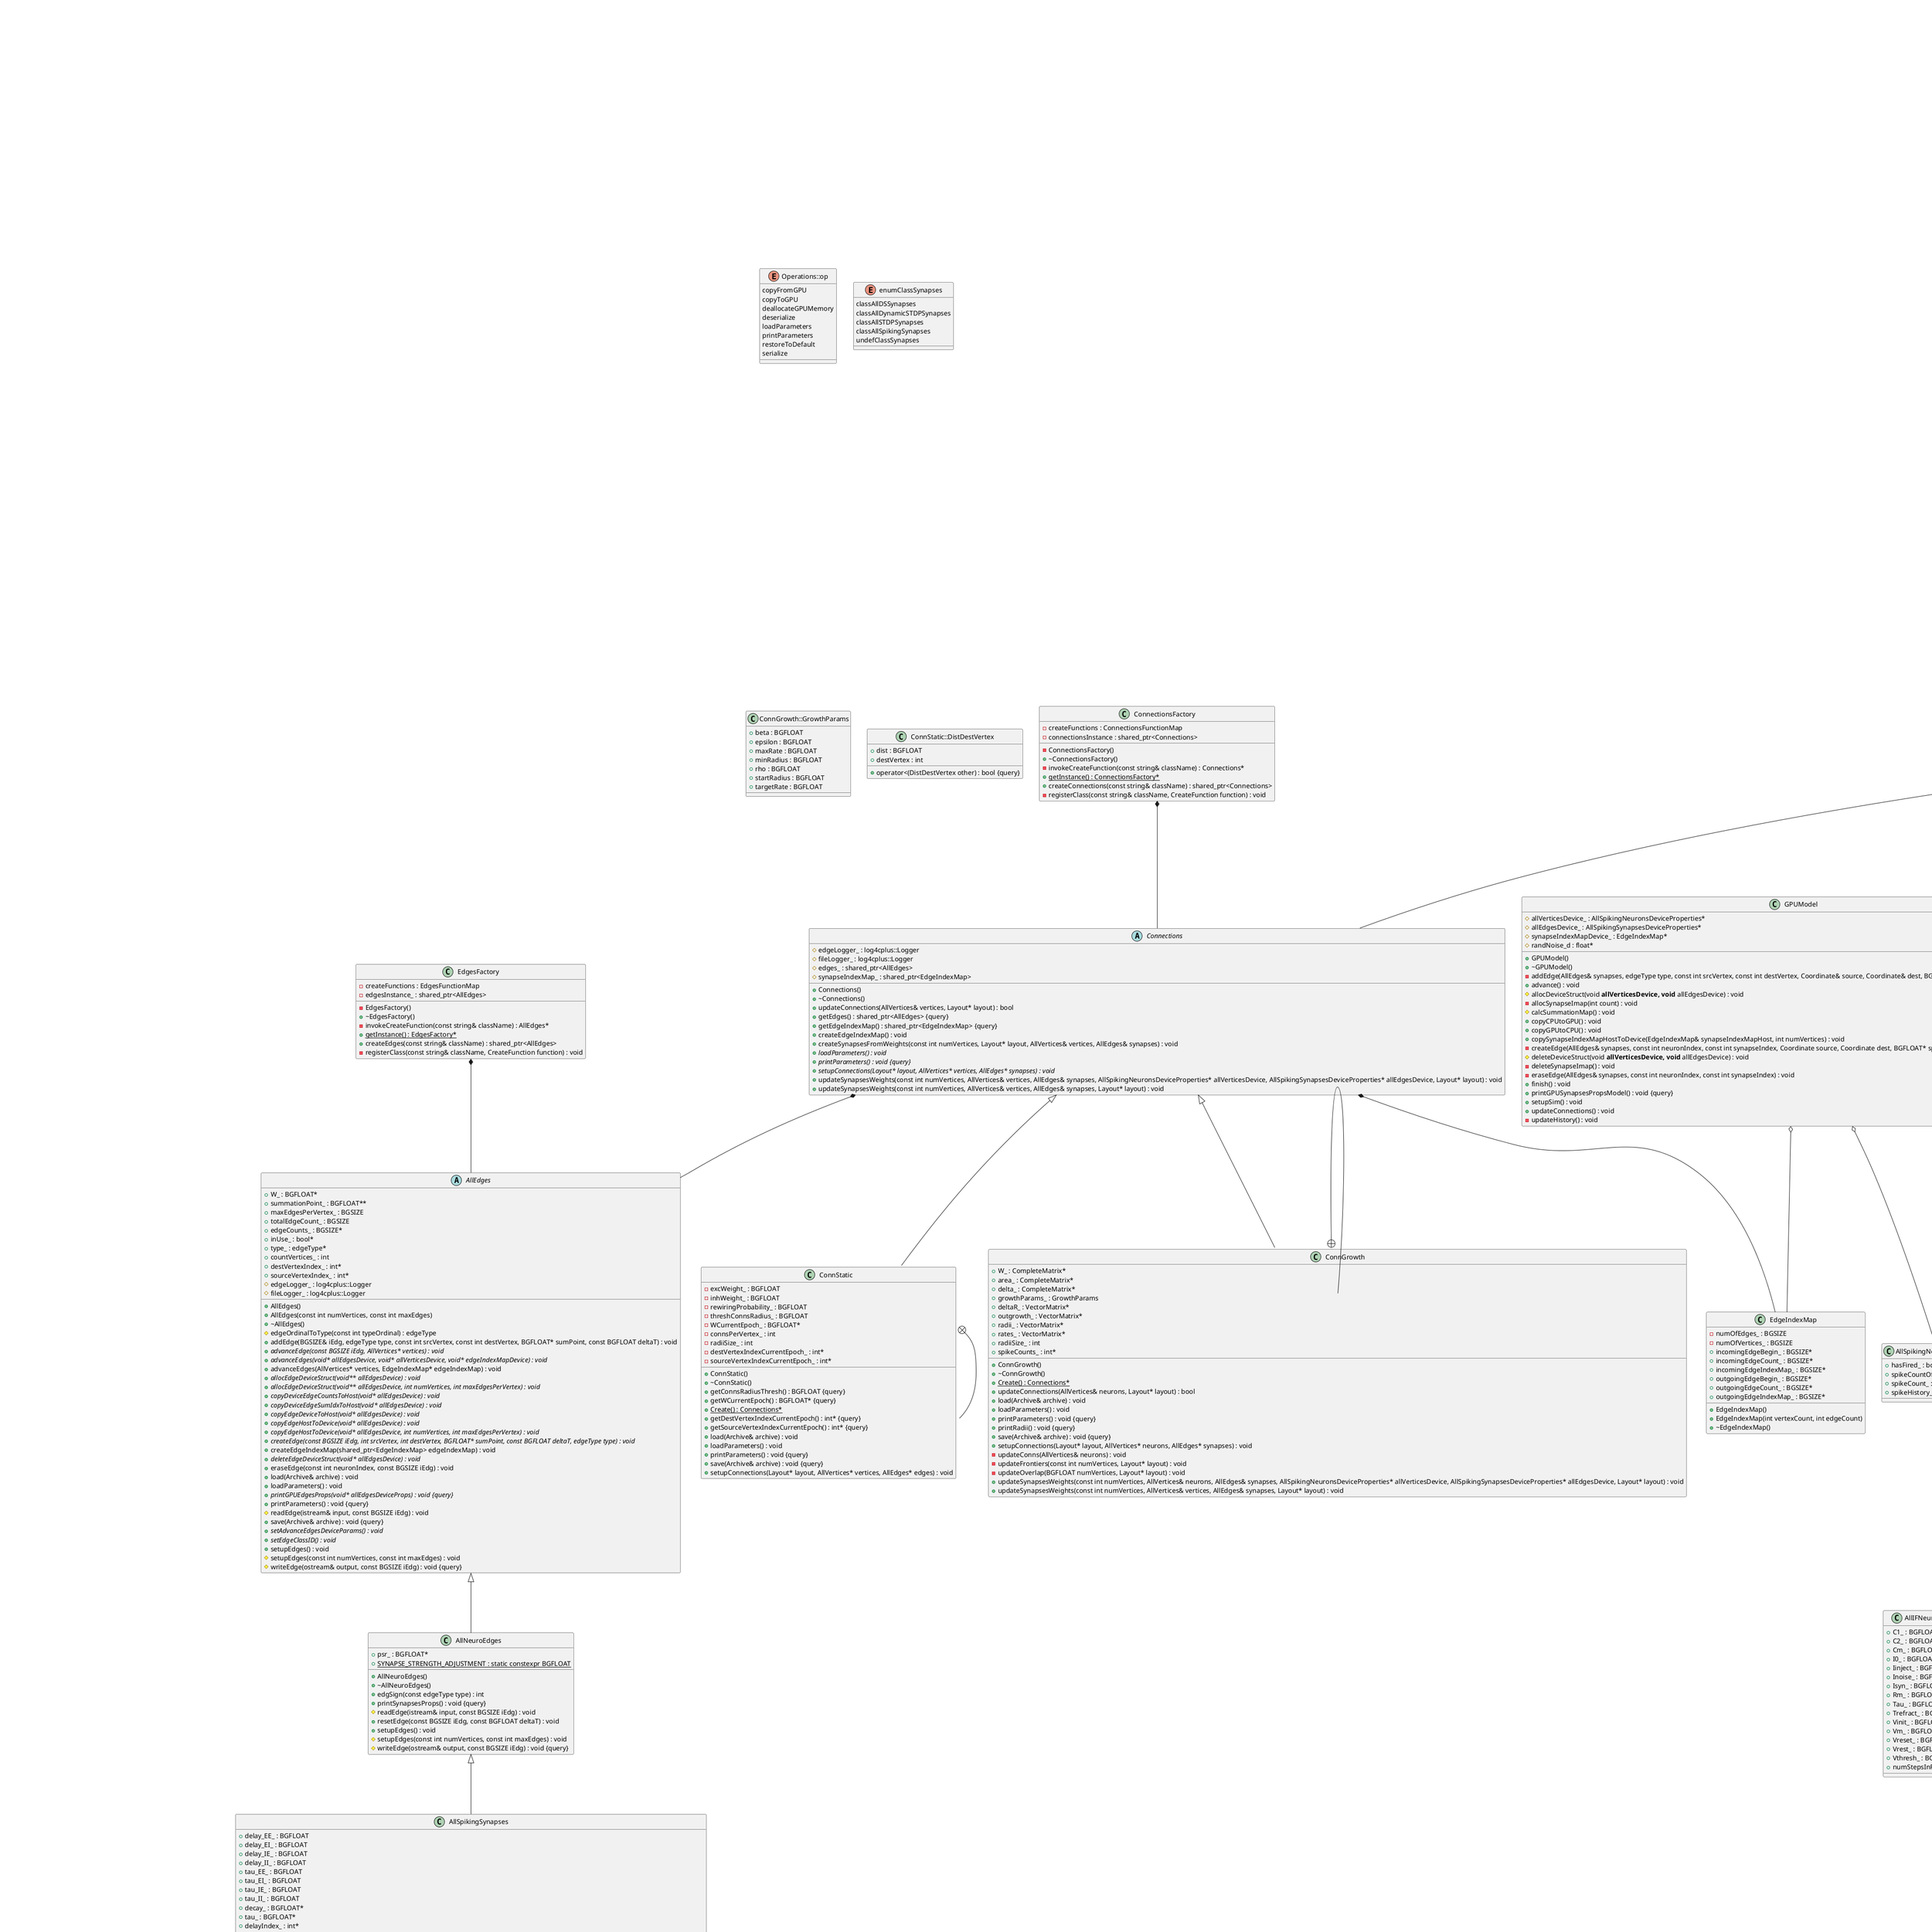 @startuml GraphittiClassDiagram





/' Objects '/

class AllDSSynapses {
	+AllDSSynapses()
	+AllDSSynapses(const int numVertices, const int maxEdges)
	+~AllDSSynapses()
	+{static} Create() : AllEdges*
	+D_ : BGFLOAT*
	+F_ : BGFLOAT*
	+U_ : BGFLOAT*
	+r_ : BGFLOAT*
	+u_ : BGFLOAT*
	+lastSpike_ : uint64_t*
	#allocDeviceStruct(AllDSSynapsesDeviceProperties& allEdges, int numVertices, int maxEdgesPerVertex) : void
	+allocEdgeDeviceStruct(void** allEdgesDevice) : void
	+allocEdgeDeviceStruct(void** allEdgesDevice, int numVertices, int maxEdgesPerVertex) : void
	#changePSR(const BGSIZE iEdg, const BGFLOAT deltaT) : void
	#copyDeviceToHost(AllDSSynapsesDeviceProperties& allEdgesDeviceProps) : void
	+copyEdgeDeviceToHost(void* allEdgesDevice) : void
	+copyEdgeHostToDevice(void* allEdgesDevice) : void
	+copyEdgeHostToDevice(void* allEdgesDevice, int numVertices, int maxEdgesPerVertex) : void
	#copyHostToDevice(void* allEdgesDevice, AllDSSynapsesDeviceProperties& allEdgesDeviceProps, int numVertices, int maxEdgesPerVertex) : void
	+createEdge(const BGSIZE iEdg, int srcVertex, int destVertex, BGFLOAT* sumPoint, const BGFLOAT deltaT, edgeType type) : void
	#deleteDeviceStruct(AllDSSynapsesDeviceProperties& allEdgesDeviceProps) : void
	+deleteEdgeDeviceStruct(void* allEdgesDevice) : void
	+printGPUEdgesProps(void* allEdgesDeviceProps) : void {query}
	+printParameters() : void {query}
	+printSynapsesProps() : void {query}
	#readEdge(istream& input, const BGSIZE iEdg) : void
	+resetEdge(const BGSIZE iEdg, const BGFLOAT deltaT) : void
	+setEdgeClassID() : void
	+setupEdges() : void
	#setupEdges(const int numVertices, const int maxEdges) : void
	#writeEdge(ostream& output, const BGSIZE iEdg) : void {query}
}


class AllDynamicSTDPSynapses {
	+AllDynamicSTDPSynapses()
	+AllDynamicSTDPSynapses(const int numVertices, const int maxEdges)
	+~AllDynamicSTDPSynapses()
	+{static} Create() : AllEdges*
	+D_ : BGFLOAT*
	+F_ : BGFLOAT*
	+U_ : BGFLOAT*
	+r_ : BGFLOAT*
	+u_ : BGFLOAT*
	+lastSpike_ : uint64_t*
	#allocDeviceStruct(AllDynamicSTDPSynapsesDeviceProperties& allEdges, int numVertices, int maxEdgesPerVertex) : void
	+allocEdgeDeviceStruct(void** allEdgesDevice) : void
	+allocEdgeDeviceStruct(void** allEdgesDevice, int numVertices, int maxEdgesPerVertex) : void
	#changePSR(const BGSIZE iEdg, const BGFLOAT deltaT) : void
	#copyDeviceToHost(AllDynamicSTDPSynapsesDeviceProperties& allEdgesDeviceProps) : void
	+copyEdgeDeviceToHost(void* allEdgesDevice) : void
	+copyEdgeHostToDevice(void* allEdgesDevice) : void
	+copyEdgeHostToDevice(void* allEdgesDevice, int numVertices, int maxEdgesPerVertex) : void
	#copyHostToDevice(void* allEdgesDevice, AllDynamicSTDPSynapsesDeviceProperties& allEdgesDeviceProps, int numVertices, int maxEdgesPerVertex) : void
	+createEdge(const BGSIZE iEdg, int srcVertex, int destVertex, BGFLOAT* sumPoint, const BGFLOAT deltaT, edgeType type) : void
	#deleteDeviceStruct(AllDynamicSTDPSynapsesDeviceProperties& allEdgesDeviceProps) : void
	+deleteEdgeDeviceStruct(void* allEdgesDevice) : void
	+printGPUEdgesProps(void* allEdgesDeviceProps) : void {query}
	+printParameters() : void {query}
	+printSynapsesProps() : void {query}
	#readEdge(istream& input, const BGSIZE iEdg) : void
	+resetEdge(const BGSIZE iEdg, const BGFLOAT deltaT) : void
	+setEdgeClassID() : void
	+setupEdges() : void
	#setupEdges(const int numVertices, const int maxEdges) : void
	#writeEdge(ostream& output, const BGSIZE iEdg) : void {query}
}


abstract class AllEdges {
	+AllEdges()
	+AllEdges(const int numVertices, const int maxEdges)
	+~AllEdges()
	+W_ : BGFLOAT*
	+summationPoint_ : BGFLOAT**
	+maxEdgesPerVertex_ : BGSIZE
	+totalEdgeCount_ : BGSIZE
	+edgeCounts_ : BGSIZE*
	+inUse_ : bool*
	#edgeOrdinalToType(const int typeOrdinal) : edgeType
	+type_ : edgeType*
	+countVertices_ : int
	+destVertexIndex_ : int*
	+sourceVertexIndex_ : int*
	#edgeLogger_ : log4cplus::Logger
	#fileLogger_ : log4cplus::Logger
	+addEdge(BGSIZE& iEdg, edgeType type, const int srcVertex, const int destVertex, BGFLOAT* sumPoint, const BGFLOAT deltaT) : void
	+{abstract} advanceEdge(const BGSIZE iEdg, AllVertices* vertices) : void
	+{abstract} advanceEdges(void* allEdgesDevice, void* allVerticesDevice, void* edgeIndexMapDevice) : void
	+advanceEdges(AllVertices* vertices, EdgeIndexMap* edgeIndexMap) : void
	+{abstract} allocEdgeDeviceStruct(void** allEdgesDevice) : void
	+{abstract} allocEdgeDeviceStruct(void** allEdgesDevice, int numVertices, int maxEdgesPerVertex) : void
	+{abstract} copyDeviceEdgeCountsToHost(void* allEdgesDevice) : void
	+{abstract} copyDeviceEdgeSumIdxToHost(void* allEdgesDevice) : void
	+{abstract} copyEdgeDeviceToHost(void* allEdgesDevice) : void
	+{abstract} copyEdgeHostToDevice(void* allEdgesDevice) : void
	+{abstract} copyEdgeHostToDevice(void* allEdgesDevice, int numVertices, int maxEdgesPerVertex) : void
	+{abstract} createEdge(const BGSIZE iEdg, int srcVertex, int destVertex, BGFLOAT* sumPoint, const BGFLOAT deltaT, edgeType type) : void
	+createEdgeIndexMap(shared_ptr<EdgeIndexMap> edgeIndexMap) : void
	+{abstract} deleteEdgeDeviceStruct(void* allEdgesDevice) : void
	+eraseEdge(const int neuronIndex, const BGSIZE iEdg) : void
	+load(Archive& archive) : void
	+loadParameters() : void
	+{abstract} printGPUEdgesProps(void* allEdgesDeviceProps) : void {query}
	+printParameters() : void {query}
	#readEdge(istream& input, const BGSIZE iEdg) : void
	+save(Archive& archive) : void {query}
	+{abstract} setAdvanceEdgesDeviceParams() : void
	+{abstract} setEdgeClassID() : void
	+setupEdges() : void
	#setupEdges(const int numVertices, const int maxEdges) : void
	#writeEdge(ostream& output, const BGSIZE iEdg) : void {query}
}


class AllIFNeurons {
	+AllIFNeurons()
	+~AllIFNeurons()
	-IinjectRange_ : BGFLOAT
	-InoiseRange_ : BGFLOAT
	-VinitRange_ : BGFLOAT
	-VresetRange_ : BGFLOAT
	-VrestingRange_ : BGFLOAT
	-VthreshRange_ : BGFLOAT
	-starterVresetRange_ : BGFLOAT
	-starterVthreshRange_ : BGFLOAT
	+C1_ : BGFLOAT*
	+C2_ : BGFLOAT*
	+Cm_ : BGFLOAT*
	+I0_ : BGFLOAT*
	+Iinject_ : BGFLOAT*
	+Inoise_ : BGFLOAT*
	+Isyn_ : BGFLOAT*
	+Rm_ : BGFLOAT*
	+Tau_ : BGFLOAT*
	+Trefract_ : BGFLOAT*
	+Vinit_ : BGFLOAT*
	+Vm_ : BGFLOAT*
	+Vreset_ : BGFLOAT*
	+Vrest_ : BGFLOAT*
	+Vthresh_ : BGFLOAT*
	+numStepsInRefractoryPeriod_ : int*
	+toString(const int index) : string {query}
	+advanceVertices(AllEdges& synapses, void* allVerticesDevice, void* allEdgesDevice, float* randNoise, EdgeIndexMap* edgeIndexMapDevice) : void
	#allocDeviceStruct(AllIFNeuronsDeviceProperties& allVerticesDevice) : void
	+allocNeuronDeviceStruct(void** allVerticesDevice) : void
	+clearNeuronSpikeCounts(void* allVerticesDevice) : void
	#copyDeviceToHost(AllIFNeuronsDeviceProperties& allVerticesDevice) : void
	#copyHostToDevice(AllIFNeuronsDeviceProperties& allVerticesDevice) : void
	+copyNeuronDeviceSpikeCountsToHost(void* allVerticesDevice) : void
	+copyNeuronDeviceSpikeHistoryToHost(void* allVerticesDevice) : void
	+copyNeuronDeviceToHost(void* allVerticesDevice) : void
	+copyNeuronHostToDevice(void* allVerticesDevice) : void
	+createAllVertices(Layout* layout) : void
	#createNeuron(int neuronIndex, Layout* layout) : void
	#deleteDeviceStruct(AllIFNeuronsDeviceProperties& allVerticesDevice) : void
	+deleteNeuronDeviceStruct(void* allVerticesDevice) : void
	+deserialize(istream& input) : void
	#initNeuronConstsFromParamValues(int neuronIndex, const BGFLOAT deltaT) : void
	+loadParameters() : void
	+printParameters() : void {query}
	#readNeuron(istream& input, int i) : void
	+serialize(ostream& output) : void {query}
	#setNeuronDefaults(const int index) : void
	+setupVertices() : void
	#writeNeuron(ostream& output, int i) : void {query}
}


class AllIZHNeurons {
	+AllIZHNeurons()
	+~AllIZHNeurons()
	+{static} Create() : AllVertices*
	-excAconst_ : BGFLOAT
	-excBconst_ : BGFLOAT
	-excCconst_ : BGFLOAT
	-excDconst_ : BGFLOAT
	-inhAconst_ : BGFLOAT
	-inhBconst_ : BGFLOAT
	-inhCconst_ : BGFLOAT
	-inhDconst_ : BGFLOAT
	+Aconst_ : BGFLOAT*
	+Bconst_ : BGFLOAT*
	+C3_ : BGFLOAT*
	+Cconst_ : BGFLOAT*
	+Dconst_ : BGFLOAT*
	+u_ : BGFLOAT*
	-{static} DEFAULT_a : static constexpr BGFLOAT
	-{static} DEFAULT_b : static constexpr BGFLOAT
	-{static} DEFAULT_c : static constexpr BGFLOAT
	-{static} DEFAULT_d : static constexpr BGFLOAT
	+toString(const int index) : string {query}
	#advanceNeuron(const int index) : void
	+advanceVertices(AllEdges& synapses, void* allVerticesDevice, void* allEdgesDevice, float* randNoise, EdgeIndexMap* edgeIndexMapDevice) : void
	#allocDeviceStruct(AllIZHNeuronsDeviceProperties& allVerticesDevice) : void
	+allocNeuronDeviceStruct(void** allVerticesDevice) : void
	+clearNeuronSpikeCounts(void* allVerticesDevice) : void
	#copyDeviceToHost(AllIZHNeuronsDeviceProperties& allVerticesDevice) : void
	#copyHostToDevice(AllIZHNeuronsDeviceProperties& allVerticesDevice) : void
	+copyNeuronDeviceSpikeCountsToHost(void* allVerticesDevice) : void
	+copyNeuronDeviceSpikeHistoryToHost(void* allVerticesDevice) : void
	+copyNeuronDeviceToHost(void* allVerticesDevice) : void
	+copyNeuronHostToDevice(void* allVerticesDevice) : void
	+createAllVertices(Layout* layout) : void
	#createNeuron(int neuronIndex, Layout* layout) : void
	#deleteDeviceStruct(AllIZHNeuronsDeviceProperties& allVerticesDevice) : void
	+deleteNeuronDeviceStruct(void* allVerticesDevice) : void
	+deserialize(istream& input) : void
	#fire(const int index) : void
	#initNeuronConstsFromParamValues(int neuronIndex, const BGFLOAT deltaT) : void
	+printParameters() : void {query}
	#readNeuron(istream& input, int index) : void
	+serialize(ostream& output) : void {query}
	#setNeuronDefaults(const int index) : void
	+setupVertices() : void
	#writeNeuron(ostream& output, int index) : void {query}
}


class AllLIFNeurons {
	+AllLIFNeurons()
	+~AllLIFNeurons()
	+{static} Create() : AllVertices*
	#advanceNeuron(const int index) : void
	+advanceVertices(AllEdges& synapses, void* allVerticesDevice, void* allEdgesDevice, float* randNoise, EdgeIndexMap* edgeIndexMapDevice) : void
	#fire(const int index) : void
	+printParameters() : void {query}
}


class AllNeuroEdges {
	+AllNeuroEdges()
	+~AllNeuroEdges()
	+psr_ : BGFLOAT*
	+edgSign(const edgeType type) : int
	+{static} SYNAPSE_STRENGTH_ADJUSTMENT : static constexpr BGFLOAT
	+printSynapsesProps() : void {query}
	#readEdge(istream& input, const BGSIZE iEdg) : void
	+resetEdge(const BGSIZE iEdg, const BGFLOAT deltaT) : void
	+setupEdges() : void
	#setupEdges(const int numVertices, const int maxEdges) : void
	#writeEdge(ostream& output, const BGSIZE iEdg) : void {query}
}


class AllSTDPSynapses {
	+AllSTDPSynapses()
	+AllSTDPSynapses(const int numVertices, const int maxEdges)
	+~AllSTDPSynapses()
	+{static} Create() : AllEdges*
	+Aneg_E_ : BGFLOAT
	+Aneg_I_ : BGFLOAT
	+Apos_E_ : BGFLOAT
	+Apos_I_ : BGFLOAT
	+Wex_E_ : BGFLOAT
	+Wex_I_ : BGFLOAT
	+defaultSTDPgap_ : BGFLOAT
	#synapticWeightModification(const BGSIZE iEdg, BGFLOAT edgeWeight, double delta) : BGFLOAT
	+tauneg_E_ : BGFLOAT
	+tauneg_I_ : BGFLOAT
	+taupos_E_ : BGFLOAT
	+taupos_I_ : BGFLOAT
	+tauspost_E_ : BGFLOAT
	+tauspost_I_ : BGFLOAT
	+tauspre_E_ : BGFLOAT
	+tauspre_I_ : BGFLOAT
	+Aneg_ : BGFLOAT*
	+Apos_ : BGFLOAT*
	+STDPgap_ : BGFLOAT*
	+Wex_ : BGFLOAT*
	+muneg_ : BGFLOAT*
	+mupos_ : BGFLOAT*
	+tauneg_ : BGFLOAT*
	+taupos_ : BGFLOAT*
	+tauspost_ : BGFLOAT*
	+tauspre_ : BGFLOAT*
	+allowBackPropagation() : bool
	#isSpikeQueuePost(const BGSIZE iEdg) : bool
	+delayIndexPost_ : int*
	+delayQueuePostLength_ : int*
	+totalDelayPost_ : int*
	+delayQueuePost_ : uint32_t*
	+advanceEdge(const BGSIZE iEdg, AllVertices* neurons) : void
	+advanceEdges(void* allEdgesDevice, void* allVerticesDevice, void* edgeIndexMapDevice) : void
	#allocDeviceStruct(AllSTDPSynapsesDeviceProperties& allEdgesDevice, int numVertices, int maxEdgesPerVertex) : void
	+allocEdgeDeviceStruct(void** allEdgesDevice) : void
	+allocEdgeDeviceStruct(void** allEdgesDevice, int numVertices, int maxEdgesPerVertex) : void
	#copyDeviceToHost(AllSTDPSynapsesDeviceProperties& allEdgesDevice) : void
	+copyEdgeDeviceToHost(void* allEdgesDevice) : void
	+copyEdgeHostToDevice(void* allEdgesDevice) : void
	+copyEdgeHostToDevice(void* allEdgesDevice, int numVertices, int maxEdgesPerVertex) : void
	#copyHostToDevice(void* allEdgesDevice, AllSTDPSynapsesDeviceProperties& allEdgesDeviceProps, int numVertices, int maxEdgesPerVertex) : void
	+createEdge(const BGSIZE iEdg, int srcVertex, int destVertex, BGFLOAT* sumPoint, const BGFLOAT deltaT, edgeType type) : void
	#deleteDeviceStruct(AllSTDPSynapsesDeviceProperties& allEdgesDevice) : void
	+deleteEdgeDeviceStruct(void* allEdgesDevice) : void
	#initSpikeQueue(const BGSIZE iEdg) : void
	+loadParameters() : void
	+postSpikeHit(const BGSIZE iEdg) : void
	+printGPUEdgesProps(void* allEdgesDeviceProps) : void {query}
	+printParameters() : void {query}
	+printSynapsesProps() : void {query}
	#readEdge(istream& input, const BGSIZE iEdg) : void
	+resetEdge(const BGSIZE iEdg, const BGFLOAT deltaT) : void
	+setEdgeClassID() : void
	+setupEdges() : void
	#setupEdges(const int numVertices, const int maxEdges) : void
	-stdpLearning(const BGSIZE iEdg, double delta, double epost, double epre, int srcVertex, int destVertex) : void
	#writeEdge(ostream& output, const BGSIZE iEdg) : void {query}
}


abstract class AllSpikingNeurons {
	+AllSpikingNeurons()
	+~AllSpikingNeurons()
	#fAllowBackPropagation_ : bool
	+getSpikeHistory(int index, int offIndex) : uint64_t
	+vertexEvents_ : vector<EventBuffer>
	+hasFired_ : vector<bool>
	#{abstract} advanceNeuron(const int index) : void
	+advanceVertices(AllEdges& synapses, const EdgeIndexMap* edgeIndexMap) : void
	#clearDeviceSpikeCounts(AllSpikingNeuronsDeviceProperties& allVerticesDevice) : void
	+{abstract} clearNeuronSpikeCounts(void* allVerticesDevice) : void
	+clearSpikeCounts() : void
	#copyDeviceSpikeCountsToHost(AllSpikingNeuronsDeviceProperties& allVerticesDevice) : void
	#copyDeviceSpikeHistoryToHost(AllSpikingNeuronsDeviceProperties& allVerticesDevice) : void
	+{abstract} copyNeuronDeviceSpikeCountsToHost(void* allVerticesDevice) : void
	+{abstract} copyNeuronDeviceSpikeHistoryToHost(void* allVerticesDevice) : void
	#fire(const int index) : void
	+setAdvanceVerticesDeviceParams(AllEdges& synapses) : void
	+setupVertices() : void
}


class AllSpikingSynapses {
	+AllSpikingSynapses()
	+AllSpikingSynapses(const int numVertices, const int maxEdges)
	+~AllSpikingSynapses()
	+{static} Create() : AllEdges*
	+delay_EE_ : BGFLOAT
	+delay_EI_ : BGFLOAT
	+delay_IE_ : BGFLOAT
	+delay_II_ : BGFLOAT
	+tau_EE_ : BGFLOAT
	+tau_EI_ : BGFLOAT
	+tau_IE_ : BGFLOAT
	+tau_II_ : BGFLOAT
	+decay_ : BGFLOAT*
	+tau_ : BGFLOAT*
	+allowBackPropagation() : bool
	#isSpikeQueue(const BGSIZE iEdg) : bool
	#updateDecay(const BGSIZE iEdg, const BGFLOAT deltaT) : bool
	+delayIndex_ : int*
	+delayQueueLength_ : int*
	+totalDelay_ : int*
	+delayQueue_ : uint32_t*
	+advanceEdge(const BGSIZE iEdg, AllVertices* neurons) : void
	+advanceEdges(void* allEdgesDevice, void* allVerticesDevice, void* edgeIndexMapDevice) : void
	#allocDeviceStruct(AllSpikingSynapsesDeviceProperties& allEdgesDevice, int numVertices, int maxEdgesPerVertex) : void
	+allocEdgeDeviceStruct(void** allEdgesDevice) : void
	+allocEdgeDeviceStruct(void** allEdgesDevice, int numVertices, int maxEdgesPerVertex) : void
	#changePSR(const BGSIZE iEdg, const BGFLOAT deltaT) : void
	+copyDeviceEdgeCountsToHost(void* allEdgesDevice) : void
	+copyDeviceEdgeSumIdxToHost(void* allEdgesDevice) : void
	#copyDeviceToHost(AllSpikingSynapsesDeviceProperties& allEdgesDevice) : void
	+copyEdgeDeviceToHost(void* allEdgesDevice) : void
	+copyEdgeHostToDevice(void* allEdgesDevice) : void
	+copyEdgeHostToDevice(void* allEdgesDevice, int numVertices, int maxEdgesPerVertex) : void
	#copyHostToDevice(void* allEdgesDevice, AllSpikingSynapsesDeviceProperties& allEdgesDeviceProps, int numVertices, int maxEdgesPerVertex) : void
	+createEdge(const BGSIZE iEdg, int srcVertex, int destVertex, BGFLOAT* sumPoint, const BGFLOAT deltaT, edgeType type) : void
	#deleteDeviceStruct(AllSpikingSynapsesDeviceProperties& allEdgesDevice) : void
	+deleteEdgeDeviceStruct(void* allEdgesDevice) : void
	#initSpikeQueue(const BGSIZE iEdg) : void
	+loadParameters() : void
	+postSpikeHit(const BGSIZE iEdg) : void
	+preSpikeHit(const BGSIZE iEdg) : void
	+printGPUEdgesProps(void* allEdgesDeviceProps) : void {query}
	+printParameters() : void {query}
	+printSynapsesProps() : void {query}
	#readEdge(istream& input, const BGSIZE iEdg) : void
	+resetEdge(const BGSIZE iEdg, const BGFLOAT deltaT) : void
	+setAdvanceEdgesDeviceParams() : void
	+setEdgeClassID() : void
	+setupEdges() : void
	#setupEdges(const int numVertices, const int maxEdges) : void
	#writeEdge(ostream& output, const BGSIZE iEdg) : void {query}
}


abstract class AllVertices {
	+AllVertices()
	+~AllVertices()
	+summationMap_ : BGFLOAT*
	#size_ : int
	#fileLogger_ : log4cplus::Logger
	#vertexLogger_ : log4cplus::Logger
	+{abstract} toString(const int i) : string {query}
	+{abstract} advanceVertices(AllEdges& edges, void* allVerticesDevice, void* allEdgesDevice, float* randNoise, EdgeIndexMap* edgeIndexMapDevice) : void
	+{abstract} advanceVertices(AllEdges& edges, const EdgeIndexMap* edgeIndexMap) : void
	+{abstract} allocNeuronDeviceStruct(void** allVerticesDevice) : void
	+{abstract} copyNeuronDeviceToHost(void* allVerticesDevice) : void
	+{abstract} copyNeuronHostToDevice(void* allVerticesDevice) : void
	+{abstract} createAllVertices(Layout* layout) : void
	+{abstract} deleteNeuronDeviceStruct(void* allVerticesDevice) : void
	+{abstract} loadParameters() : void
	+printParameters() : void {query}
	+{abstract} setAdvanceVerticesDeviceParams(AllEdges& edges) : void
	+setupVertices() : void
}


class CPUModel {
	+CPUModel()
	+~CPUModel()
	+advance() : void
	+copyCPUtoGPU() : void
	+copyGPUtoCPU() : void
	+finish() : void
	+updateConnections() : void
}


class ConnGrowth {
	+ConnGrowth()
	+~ConnGrowth()
	+W_ : CompleteMatrix*
	+area_ : CompleteMatrix*
	+delta_ : CompleteMatrix*
	+{static} Create() : Connections*
	+growthParams_ : GrowthParams
	+deltaR_ : VectorMatrix*
	+outgrowth_ : VectorMatrix*
	+radii_ : VectorMatrix*
	+rates_ : VectorMatrix*
	+updateConnections(AllVertices& neurons, Layout* layout) : bool
	+radiiSize_ : int
	+spikeCounts_ : int*
	+load(Archive& archive) : void
	+loadParameters() : void
	+printParameters() : void {query}
	+printRadii() : void {query}
	+save(Archive& archive) : void {query}
	+setupConnections(Layout* layout, AllVertices* neurons, AllEdges* synapses) : void
	-updateConns(AllVertices& neurons) : void
	-updateFrontiers(const int numVertices, Layout* layout) : void
	-updateOverlap(BGFLOAT numVertices, Layout* layout) : void
	+updateSynapsesWeights(const int numVertices, AllVertices& neurons, AllEdges& synapses, AllSpikingNeuronsDeviceProperties* allVerticesDevice, AllSpikingSynapsesDeviceProperties* allEdgesDevice, Layout* layout) : void
	+updateSynapsesWeights(const int numVertices, AllVertices& vertices, AllEdges& synapses, Layout* layout) : void
}


class ConnStatic {
	+ConnStatic()
	+~ConnStatic()
	-excWeight_ : BGFLOAT
	+getConnsRadiusThresh() : BGFLOAT {query}
	-inhWeight_ : BGFLOAT
	-rewiringProbability_ : BGFLOAT
	-threshConnsRadius_ : BGFLOAT
	-WCurrentEpoch_ : BGFLOAT*
	+getWCurrentEpoch() : BGFLOAT* {query}
	+{static} Create() : Connections*
	-connsPerVertex_ : int
	-radiiSize_ : int
	-destVertexIndexCurrentEpoch_ : int*
	+getDestVertexIndexCurrentEpoch() : int* {query}
	+getSourceVertexIndexCurrentEpoch() : int* {query}
	-sourceVertexIndexCurrentEpoch_ : int*
	+load(Archive& archive) : void
	+loadParameters() : void
	+printParameters() : void {query}
	+save(Archive& archive) : void {query}
	+setupConnections(Layout* layout, AllVertices* vertices, AllEdges* edges) : void
}


abstract class Connections {
	+Connections()
	+~Connections()
	+updateConnections(AllVertices& vertices, Layout* layout) : bool
	#edgeLogger_ : log4cplus::Logger
	#fileLogger_ : log4cplus::Logger
	#edges_ : shared_ptr<AllEdges>
	+getEdges() : shared_ptr<AllEdges> {query}
	+getEdgeIndexMap() : shared_ptr<EdgeIndexMap> {query}
	#synapseIndexMap_ : shared_ptr<EdgeIndexMap>
	+createEdgeIndexMap() : void
	+createSynapsesFromWeights(const int numVertices, Layout* layout, AllVertices& vertices, AllEdges& synapses) : void
	+{abstract} loadParameters() : void
	+{abstract} printParameters() : void {query}
	+{abstract} setupConnections(Layout* layout, AllVertices* vertices, AllEdges* synapses) : void
	+updateSynapsesWeights(const int numVertices, AllVertices& vertices, AllEdges& synapses, AllSpikingNeuronsDeviceProperties* allVerticesDevice, AllSpikingSynapsesDeviceProperties* allEdgesDevice, Layout* layout) : void
	+updateSynapsesWeights(const int numVertices, AllVertices& vertices, AllEdges& synapses, Layout* layout) : void
}


class ConnectionsFactory {
	-ConnectionsFactory()
	+~ConnectionsFactory()
	-invokeCreateFunction(const string& className) : Connections*
	+{static} getInstance() : ConnectionsFactory*
	-createFunctions : ConnectionsFunctionMap
	-connectionsInstance : shared_ptr<Connections>
	+createConnections(const string& className) : shared_ptr<Connections>
	-registerClass(const string& className, CreateFunction function) : void
}


class DynamicLayout {
	+DynamicLayout()
	+~DynamicLayout()
	-fractionEndogenouslyActive_ : BGFLOAT
	-fractionExcitatory_ : BGFLOAT
	+{static} Create() : Layout*
	+edgType(const int srcVertex, const int destVertex) : edgeType
	+generateVertexTypeMap(int numVertices) : void
	+initStarterMap(const int numVertices) : void
	+loadParameters() : void
	+printParameters() : void {query}
}


class EdgesFactory {
	-EdgesFactory()
	+~EdgesFactory()
	-invokeCreateFunction(const string& className) : AllEdges*
	+{static} getInstance() : EdgesFactory*
	-createFunctions : EdgesFunctionMap
	+createEdges(const string& className) : shared_ptr<AllEdges>
	-edgesInstance_ : shared_ptr<AllEdges>
	-registerClass(const string& className, CreateFunction function) : void
}


class EventBuffer {
	+EventBuffer(int maxEvents)
	-epochStart_ : int
	+getNumEventsInEpoch() : int {query}
	-numEventsInEpoch_ : int
	-queueEnd_ : int
	-queueFront_ : int
	+getPastEvent(int offset) : uint64_t {query}
	+operator[](int i) : uint64_t {query}
	-eventTimeSteps_ : vector<uint64_t>
	+clear() : void
	+insertEvent(uint64_t timeStep) : void
	+resize(int maxEvents) : void
	+startNewEpoch() : void
}


class FixedLayout {
	+FixedLayout()
	+~FixedLayout()
	+{static} Create() : Layout*
	+edgType(const int srcVertex, const int destVertex) : edgeType
	+generateVertexTypeMap(int numVertices) : void
	+initStarterMap(const int numVertices) : void
	+loadParameters() : void
	+printParameters() : void {query}
}


class GPUModel {
	+GPUModel()
	+~GPUModel()
	#allVerticesDevice_ : AllSpikingNeuronsDeviceProperties*
	#allEdgesDevice_ : AllSpikingSynapsesDeviceProperties*
	#synapseIndexMapDevice_ : EdgeIndexMap*
	#randNoise_d : float*
	-addEdge(AllEdges& synapses, edgeType type, const int srcVertex, const int destVertex, Coordinate& source, Coordinate& dest, BGFLOAT* sumPoint, BGFLOAT deltaT) : void
	+advance() : void
	#allocDeviceStruct(void** allVerticesDevice, void** allEdgesDevice) : void
	-allocSynapseImap(int count) : void
	#calcSummationMap() : void
	+copyCPUtoGPU() : void
	+copyGPUtoCPU() : void
	+copySynapseIndexMapHostToDevice(EdgeIndexMap& synapseIndexMapHost, int numVertices) : void
	-createEdge(AllEdges& synapses, const int neuronIndex, const int synapseIndex, Coordinate source, Coordinate dest, BGFLOAT* sp, BGFLOAT deltaT, edgeType type) : void
	#deleteDeviceStruct(void** allVerticesDevice, void** allEdgesDevice) : void
	-deleteSynapseImap() : void
	-eraseEdge(AllEdges& synapses, const int neuronIndex, const int synapseIndex) : void
	+finish() : void
	+printGPUSynapsesPropsModel() : void {query}
	+setupSim() : void
	+updateConnections() : void
	-updateHistory() : void
}


class GenericFunctionNode {
	+GenericFunctionNode(const Operations::op& operationType, const std::function<void ( )>& function)
	-function<void()
	+~GenericFunctionNode()
	+invokeFunction(const Operations::op& operation) : bool {query}
}


class Hdf5GrowthRecorder {
	+Hdf5GrowthRecorder()
	+~Hdf5GrowthRecorder()
	#radiiHistory_ : BGFLOAT*
	#ratesHistory_ : BGFLOAT*
	#dataSetRadiiHist_ : DataSet
	#dataSetRatesHist_ : DataSet
	+{static} Create() : Recorder*
	+compileHistories(AllVertices& neurons) : void
	+getValues() : void
	#initDataSet() : void
	+initDefaultValues() : void
	+initValues() : void
	+printParameters() : void
	+term() : void
	#writeRadiiRates() : void
}


class Hdf5Recorder {
	+Hdf5Recorder()
	#dataSetNeuronThresh_ : DataSet*
	#dataSetNeuronTypes_ : DataSet*
	#dataSetProbedNeurons_ : DataSet*
	#dataSetSimulationEndTime_ : DataSet*
	#dataSetSpikesHist_ : DataSet*
	#dataSetSpikesProbedNeurons_ : DataSet*
	#dataSetStarterNeurons_ : DataSet*
	#dataSetTsim_ : DataSet*
	#dataSetXloc_ : DataSet*
	#dataSetYloc_ : DataSet*
	#resultOut_ : H5File*
	+{static} Create() : Recorder*
	#offsetSpikesProbedNeurons_ : hsize_t*
	#spikesHistory_ : int*
	#spikesProbedNeurons_ : vector<uint64_t>*
	+compileHistories(AllVertices& neurons) : void
	#getStarterNeuronMatrix(VectorMatrix& matrix, const bool* starterMap) : void
	+getValues() : void
	+init() : void
	#initDataSet() : void
	+initDefaultValues() : void
	+initValues() : void
	+printParameters() : void
	+saveSimData(const AllVertices& neurons) : void
	+term() : void
}


abstract class IFunctionNode {
	+~IFunctionNode()
	#operationType_ : Operations::op
	+{abstract} invokeFunction(const Operations::op& operation) : bool {query}
}


abstract class Recorder {
	+~Recorder()
	#fileLogger_ : log4cplus::Logger
	#resultFileName_ : string
	+{abstract} compileHistories(AllVertices& vertices) : void
	#{abstract} getStarterNeuronMatrix(VectorMatrix& matrix, const bool* starterMap) : void
	+{abstract} getValues() : void
	+{abstract} init() : void
	+{abstract} initDefaultValues() : void
	+{abstract} initValues() : void
	+{abstract} printParameters() : void
	+{abstract} saveSimData(const AllVertices& vertices) : void
	+{abstract} term() : void
}


abstract class Layout {
	+Layout()
	+~Layout()
	+numCallerVertices_ : BGSIZE
	+numEndogenouslyActiveNeurons_ : BGSIZE
	+dist2_ : CompleteMatrix*
	+dist_ : CompleteMatrix*
	+xloc_ : VectorMatrix*
	+yloc_ : VectorMatrix*
	-gridLayout_ : bool
	+starterMap_ : bool*
	+{abstract} edgType(const int srcVertex, const int destVertex) : edgeType
	#fileLogger_ : log4cplus::Logger
	+getVertices() : shared_ptr<AllVertices> {query}
	#vertices_ : shared_ptr<AllVertices>
	#callerVertexList_ : vector<int>
	#endogenouslyActiveNeuronList_ : vector<int>
	#inhibitoryNeuronLayout_ : vector<int>
	+probedNeuronList_ : vector<int>
	#psapVertexList_ : vector<int>
	#responderVertexList_ : vector<int>
	+vertexTypeMap_ : vertexType*
	+generateVertexTypeMap(int numVertices) : void
	+initStarterMap(const int numVertices) : void
	-initVerticesLocs() : void
	+{abstract} loadParameters() : void
	+printParameters() : void {query}
	+setupLayout() : void
}


class LayoutFactory {
	-LayoutFactory()
	+~LayoutFactory()
	-invokeCreateFunction(const string& className) : Layout*
	+{static} getInstance() : LayoutFactory*
	-createFunctions : LayoutFunctionMap
	+createLayout(const string& className) : shared_ptr<Layout>
	-layoutInstance : shared_ptr<Layout>
	-registerClass(const string& className, CreateFunction function) : void
}


abstract class Model {
	+Model()
	+~Model()
	#fileLogger_ : log4cplus::Logger
	#connections_ : shared_ptr<Connections>
	+getConnections() : shared_ptr<Connections> {query}
	+getRecorder() : shared_ptr<Recorder> {query}
	#recorder_ : shared_ptr<Recorder>
	+getLayout() : shared_ptr<Layout> {query}
	#layout_ : shared_ptr<Layout>
	+{abstract} advance() : void
	#{abstract} copyCPUtoGPU() : void
	#{abstract} copyGPUtoCPU() : void
	#createAllVertices() : void
	+{abstract} finish() : void
	#logSimStep() : void {query}
	+saveResults() : void
	+setupSim() : void
	+{abstract} updateConnections() : void
	+updateHistory() : void
}


class OperationManager {
	-OperationManager()
	+~OperationManager()
	+{static} getInstance() : OperationManager&
	-functionList_ : list<unique_ptr<IFunctionNode>>
	-logger_ : log4cplus::Logger
	+operationToString(const Operations::op& operation) : string {query}
	+executeOperation(const Operations::op& operation) : void {query}
	+registerOperation(const Operations::op& operation, const function<void ( )>& function) : void
}


class Operations {
}


class RecorderFactory {
	-RecorderFactory()
	+~RecorderFactory()
	-invokeCreateFunction(const string& className) : Recorder*
	+{static} getInstance() : RecorderFactory*
	-createFunctions : RecorderFunctionMap
	+createRecorder(const string& className) : shared_ptr<Recorder>
	-recorderInstance : shared_ptr<Recorder>
	-registerClass(const string& className, CreateFunction function) : void
}


class Simulator {
	-Simulator()
	+~Simulator()
	-deltaT_ : BGFLOAT
	-epochDuration_ : BGFLOAT
	+getDeltaT() : BGFLOAT {query}
	+getEpochDuration() : BGFLOAT {query}
	+getMaxRate() : BGFLOAT {query}
	-maxRate_ : BGFLOAT
	+getPSummationMap() : BGFLOAT* {query}
	-pSummationMap_ : BGFLOAT*
	+{static} getInstance() : Simulator&
	+getShort_timer() : Timer
	+getTimer() : Timer
	-short_timer : Timer
	-timer : Timer
	+instantiateSimulatorObjects() : bool
	+getRgEndogenouslyActiveNeuronMap() : bool* {query}
	-rgEndogenouslyActiveNeuronMap_ : bool*
	-currentEpoch_ : int
	+getCurrentStep() : int {query}
	+getHeight() : int {query}
	+getMaxEdgesPerVertex() : int {query}
	+getMaxFiringRate() : int {query}
	+getNumEpochs() : int {query}
	+getTotalVertices() : int {query}
	+getWidth() : int {query}
	-height_ : int
	-maxEdgesPerVertex_ : int
	-maxFiringRate_ : int
	-numEpochs_ : int
	-totalNeurons_ : int
	-width_ : int
	-consoleLogger_ : log4cplus::Logger
	-edgeLogger_ : log4cplus::Logger
	-fileLogger_ : log4cplus::Logger
	+getInitRngSeed() : long {query}
	+getNoiseRngSeed() : long {query}
	-initRngSeed_ : long
	-noiseRngSeed_ : long
	+getModel() : shared_ptr<Model> {query}
	-model_ : shared_ptr<Model>
	-configFileName_ : string
	-deserializationFileName_ : string
	+getConfigFileName() : string {query}
	+getDeserializationFileName() : string {query}
	+getSerializationFileName() : string {query}
	+getStimulusFileName() : string {query}
	-serializationFileName_ : string
	-stimulusFileName_ : string
	+getRgNeuronTypeMap() : vertexType* {query}
	-rgNeuronTypeMap_ : vertexType*
	+advanceEpoch(const int& currentEpoch) : void {query}
	+copyCPUSynapseToGPU() : void
	+copyGPUSynapseToCPU() : void
	+finish() : void
	-freeResources() : void
	+loadParameters() : void
	+printParameters() : void {query}
	+reset() : void
	+saveResults() : void {query}
	+setConfigFileName(const string& fileName) : void
	+setDeserializationFileName(const string& fileName) : void
	+setPSummationMap(BGFLOAT* summationMap) : void
	+setSerializationFileName(const string& fileName) : void
	+setStimulusFileName(const string& fileName) : void
	+setup() : void
	+simulate() : void
}


class VerticesFactory {
	-VerticesFactory()
	+~VerticesFactory()
	-invokeCreateFunction(const string& className) : AllVertices*
	+{static} getInstance() : VerticesFactory*
	-createFunctions : VerticesFunctionMap
	+createVertices(const string& className) : shared_ptr<AllVertices>
	-verticesInstance : shared_ptr<AllVertices>
	-registerClass(const string& className, CreateFunction function) : void
}


class XmlRecorder {
	+XmlRecorder()
	+{static} Create() : Recorder*
	#spikesHistory_ : VectorMatrix
	#resultOut_ : ofstream
	+compileHistories(AllVertices& vertices) : void
	#getStarterNeuronMatrix(VectorMatrix& matrix, const bool* starterMap) : void
	+getValues() : void
	+init() : void
	+initDefaultValues() : void
	+initValues() : void
	+printParameters() : void
	+saveSimData(const AllVertices& vertices) : void
	+term() : void
}


enum Operations::op {
	copyFromGPU
	copyToGPU
	deallocateGPUMemory
	deserialize
	loadParameters
	printParameters
	restoreToDefault
	serialize
}


enum enumClassSynapses {
	classAllDSSynapses
	classAllDynamicSTDPSynapses
	classAllSTDPSynapses
	classAllSpikingSynapses
	undefClassSynapses
}


class AllDSSynapsesDeviceProperties {
	+D_ : BGFLOAT*
	+F_ : BGFLOAT*
	+U_ : BGFLOAT*
	+r_ : BGFLOAT*
	+u_ : BGFLOAT*
	+lastSpike_ : uint64_t*
}


class AllDynamicSTDPSynapsesDeviceProperties {
	+D_ : BGFLOAT*
	+F_ : BGFLOAT*
	+U_ : BGFLOAT*
	+r_ : BGFLOAT*
	+u_ : BGFLOAT*
	+lastSpike_ : uint64_t*
}


class AllEdgesDeviceProperties {
	+W_ : BGFLOAT*
	+psr_ : BGFLOAT*
	+maxEdgesPerVertex_ : BGSIZE
	+totalEdgeCount_ : BGSIZE
	+edgeCounts_ : BGSIZE*
	+inUse_ : bool*
	+type_ : edgeType*
	+countVertices_ : int
	+destVertexIndex_ : int*
	+sourceVertexIndex_ : int*
}


class AllIFNeuronsDeviceProperties {
	+C1_ : BGFLOAT*
	+C2_ : BGFLOAT*
	+Cm_ : BGFLOAT*
	+I0_ : BGFLOAT*
	+Iinject_ : BGFLOAT*
	+Inoise_ : BGFLOAT*
	+Isyn_ : BGFLOAT*
	+Rm_ : BGFLOAT*
	+Tau_ : BGFLOAT*
	+Trefract_ : BGFLOAT*
	+Vinit_ : BGFLOAT*
	+Vm_ : BGFLOAT*
	+Vreset_ : BGFLOAT*
	+Vrest_ : BGFLOAT*
	+Vthresh_ : BGFLOAT*
	+numStepsInRefractoryPeriod_ : int*
}


class AllIZHNeuronsDeviceProperties {
	+Aconst_ : BGFLOAT*
	+Bconst_ : BGFLOAT*
	+C3_ : BGFLOAT*
	+Cconst_ : BGFLOAT*
	+Dconst_ : BGFLOAT*
	+u_ : BGFLOAT*
}


class AllSTDPSynapsesDeviceProperties {
	+Aneg_ : BGFLOAT*
	+Apos_ : BGFLOAT*
	+STDPgap_ : BGFLOAT*
	+Wex_ : BGFLOAT*
	+muneg_ : BGFLOAT*
	+mupos_ : BGFLOAT*
	+tauneg_ : BGFLOAT*
	+taupos_ : BGFLOAT*
	+tauspost_ : BGFLOAT*
	+tauspre_ : BGFLOAT*
	+useFroemkeDanSTDP_ : bool*
	+delayIndexPost_ : int*
	+delayQueuePostLength_ : int*
	+totalDelayPost_ : int*
	+delayQueuePost_ : uint32_t*
}


class AllSpikingNeuronsDeviceProperties {
	+hasFired_ : bool*
	+spikeCountOffset_ : int*
	+spikeCount_ : int*
	+spikeHistory_ : uint64_t**
}


class AllSpikingSynapsesDeviceProperties {
	+decay_ : BGFLOAT*
	+tau_ : BGFLOAT*
	+delayIndex_ : int*
	+delayQueueLength_ : int*
	+totalDelay_ : int*
	+delayQueue_ : uint32_t*
}


class AllVerticesDeviceProperties {
	+summationMap_ : BGFLOAT*
}


class ConnGrowth::GrowthParams {
	+beta : BGFLOAT
	+epsilon : BGFLOAT
	+maxRate : BGFLOAT
	+minRadius : BGFLOAT
	+rho : BGFLOAT
	+startRadius : BGFLOAT
	+targetRate : BGFLOAT
}


class ConnStatic::DistDestVertex {
	+dist : BGFLOAT
	+operator<(DistDestVertex other) : bool {query}
	+destVertex : int
}


class EdgeIndexMap {
	+EdgeIndexMap()
	+EdgeIndexMap(int vertexCount, int edgeCount)
	+~EdgeIndexMap()
	-numOfEdges_ : BGSIZE
	-numOfVertices_ : BGSIZE
	+incomingEdgeBegin_ : BGSIZE*
	+incomingEdgeCount_ : BGSIZE*
	+incomingEdgeIndexMap_ : BGSIZE*
	+outgoingEdgeBegin_ : BGSIZE*
	+outgoingEdgeCount_ : BGSIZE*
	+outgoingEdgeIndexMap_ : BGSIZE*
}





/' Inheritance relationships '/

.AllEdges <|-- .AllNeuroEdges


.AllEdgesDeviceProperties <|-- .AllSpikingSynapsesDeviceProperties


.AllIFNeurons <|-- .AllIZHNeurons


.AllIFNeurons <|-- .AllLIFNeurons


.AllIFNeuronsDeviceProperties <|-- .AllIZHNeuronsDeviceProperties


.AllNeuroEdges <|-- .AllSpikingSynapses


.AllSTDPSynapses <|-- .AllDynamicSTDPSynapses


.AllSTDPSynapsesDeviceProperties <|-- .AllDynamicSTDPSynapsesDeviceProperties


.AllSpikingNeurons <|-- .AllIFNeurons


.AllSpikingNeuronsDeviceProperties <|-- .AllIFNeuronsDeviceProperties


.AllSpikingSynapses <|-- .AllDSSynapses


.AllSpikingSynapses <|-- .AllSTDPSynapses


.AllSpikingSynapsesDeviceProperties <|-- .AllDSSynapsesDeviceProperties


.AllSpikingSynapsesDeviceProperties <|-- .AllSTDPSynapsesDeviceProperties


.AllVertices <|-- .AllSpikingNeurons


.AllVerticesDeviceProperties <|-- .AllSpikingNeuronsDeviceProperties


.Connections <|-- .ConnGrowth


.Connections <|-- .ConnStatic


.Hdf5Recorder <|-- .Hdf5GrowthRecorder


.IFunctionNode <|-- .GenericFunctionNode


.Recorder <|-- .Hdf5Recorder


.Recorder <|-- .XmlRecorder


.Layout <|-- .DynamicLayout


.Layout <|-- .FixedLayout


.Model <|-- .CPUModel


.Model <|-- .GPUModel





/' Aggregation relationships '/

.AllSpikingNeurons *-- .EventBuffer


.Connections *-- .AllEdges


.Connections *-- .EdgeIndexMap


.ConnectionsFactory *-- .Connections


.EdgesFactory *-- .AllEdges


.GPUModel o-- .AllSpikingNeuronsDeviceProperties


.GPUModel o-- .AllSpikingSynapsesDeviceProperties


.GPUModel o-- .EdgeIndexMap


.IFunctionNode *-- .Operations


.IFunctionNode *-- .Operations::op


.Layout *-- .AllVertices


.LayoutFactory *-- .Layout


.Model *-- .Connections


.Model *-- .Recorder


.Model *-- .Layout


.OperationManager *-- .IFunctionNode


.RecorderFactory *-- .Recorder


.Simulator *-- .Model


.VerticesFactory *-- .AllVertices






/' Nested objects '/

.ConnGrowth +-- .ConnGrowth::GrowthParams


.ConnStatic +-- .ConnStatic::DistDestVertex


.Operations +-- .Operations::op




@enduml
